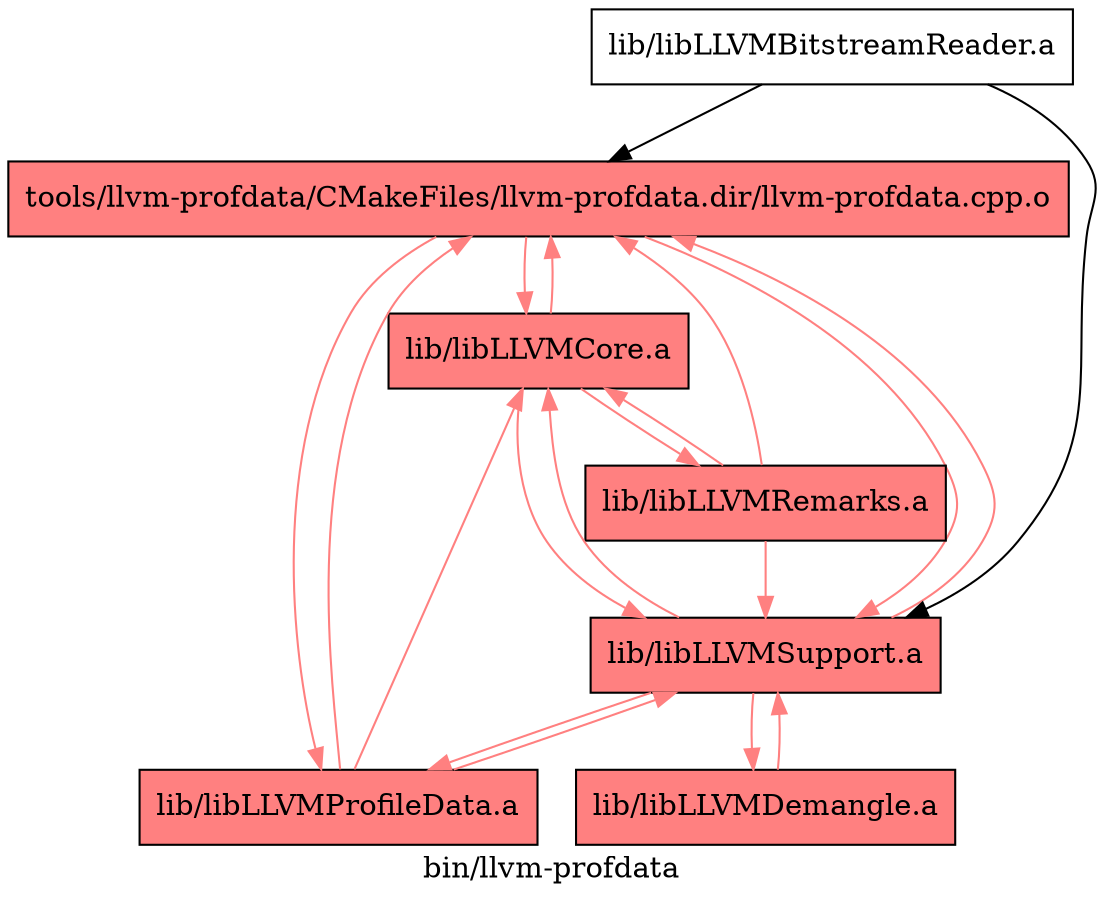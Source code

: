digraph "bin/llvm-profdata" {
	label="bin/llvm-profdata";

	Node0x55f01c23a028 [shape=record,shape=record,style=filled,fillcolor="1.000000 0.5 1",label="{tools/llvm-profdata/CMakeFiles/llvm-profdata.dir/llvm-profdata.cpp.o}"];
	Node0x55f01c23a028 -> Node0x55f01c23a668[color="1.000000 0.5 1"];
	Node0x55f01c23a028 -> Node0x55f01c23a168[color="1.000000 0.5 1"];
	Node0x55f01c23a028 -> Node0x55f01c2385e8[color="1.000000 0.5 1"];
	Node0x55f01c23a668 [shape=record,shape=record,style=filled,fillcolor="1.000000 0.5 1",label="{lib/libLLVMCore.a}"];
	Node0x55f01c23a668 -> Node0x55f01c2385e8[color="1.000000 0.5 1"];
	Node0x55f01c23a668 -> Node0x55f01c23a028[color="1.000000 0.5 1"];
	Node0x55f01c23a668 -> Node0x55f01c238ae8[color="1.000000 0.5 1"];
	Node0x55f01c23a168 [shape=record,shape=record,style=filled,fillcolor="1.000000 0.5 1",label="{lib/libLLVMProfileData.a}"];
	Node0x55f01c23a168 -> Node0x55f01c23a028[color="1.000000 0.5 1"];
	Node0x55f01c23a168 -> Node0x55f01c23a668[color="1.000000 0.5 1"];
	Node0x55f01c23a168 -> Node0x55f01c2385e8[color="1.000000 0.5 1"];
	Node0x55f01c2385e8 [shape=record,shape=record,style=filled,fillcolor="1.000000 0.5 1",label="{lib/libLLVMSupport.a}"];
	Node0x55f01c2385e8 -> Node0x55f01c23a028[color="1.000000 0.5 1"];
	Node0x55f01c2385e8 -> Node0x55f01c23a668[color="1.000000 0.5 1"];
	Node0x55f01c2385e8 -> Node0x55f01c23a168[color="1.000000 0.5 1"];
	Node0x55f01c2385e8 -> Node0x55f01c237be8[color="1.000000 0.5 1"];
	Node0x55f01c238ae8 [shape=record,shape=record,style=filled,fillcolor="1.000000 0.5 1",label="{lib/libLLVMRemarks.a}"];
	Node0x55f01c238ae8 -> Node0x55f01c2385e8[color="1.000000 0.5 1"];
	Node0x55f01c238ae8 -> Node0x55f01c23a028[color="1.000000 0.5 1"];
	Node0x55f01c238ae8 -> Node0x55f01c23a668[color="1.000000 0.5 1"];
	Node0x55f01c237be8 [shape=record,shape=record,style=filled,fillcolor="1.000000 0.5 1",label="{lib/libLLVMDemangle.a}"];
	Node0x55f01c237be8 -> Node0x55f01c2385e8[color="1.000000 0.5 1"];
	Node0x55f01c2371e8 [shape=record,shape=record,label="{lib/libLLVMBitstreamReader.a}"];
	Node0x55f01c2371e8 -> Node0x55f01c23a028;
	Node0x55f01c2371e8 -> Node0x55f01c2385e8;
}

